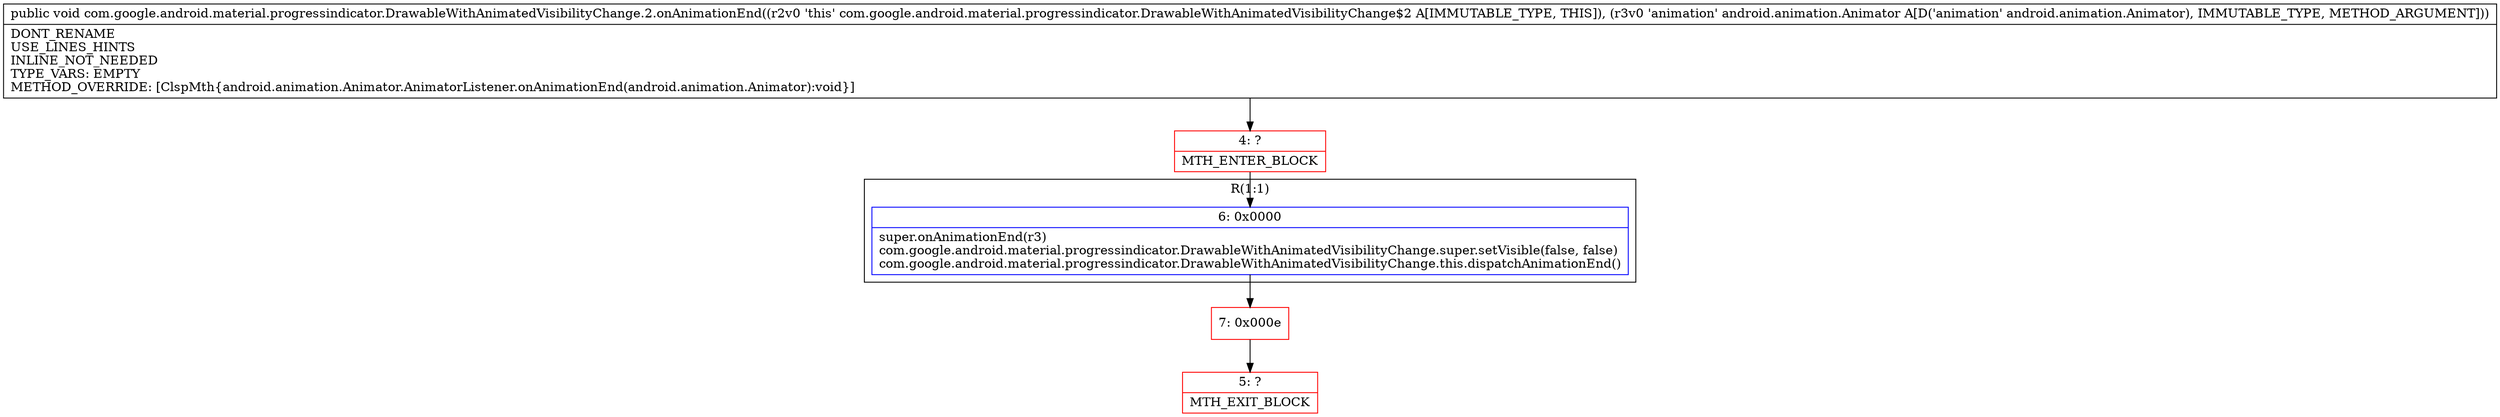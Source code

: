 digraph "CFG forcom.google.android.material.progressindicator.DrawableWithAnimatedVisibilityChange.2.onAnimationEnd(Landroid\/animation\/Animator;)V" {
subgraph cluster_Region_1245787346 {
label = "R(1:1)";
node [shape=record,color=blue];
Node_6 [shape=record,label="{6\:\ 0x0000|super.onAnimationEnd(r3)\lcom.google.android.material.progressindicator.DrawableWithAnimatedVisibilityChange.super.setVisible(false, false)\lcom.google.android.material.progressindicator.DrawableWithAnimatedVisibilityChange.this.dispatchAnimationEnd()\l}"];
}
Node_4 [shape=record,color=red,label="{4\:\ ?|MTH_ENTER_BLOCK\l}"];
Node_7 [shape=record,color=red,label="{7\:\ 0x000e}"];
Node_5 [shape=record,color=red,label="{5\:\ ?|MTH_EXIT_BLOCK\l}"];
MethodNode[shape=record,label="{public void com.google.android.material.progressindicator.DrawableWithAnimatedVisibilityChange.2.onAnimationEnd((r2v0 'this' com.google.android.material.progressindicator.DrawableWithAnimatedVisibilityChange$2 A[IMMUTABLE_TYPE, THIS]), (r3v0 'animation' android.animation.Animator A[D('animation' android.animation.Animator), IMMUTABLE_TYPE, METHOD_ARGUMENT]))  | DONT_RENAME\lUSE_LINES_HINTS\lINLINE_NOT_NEEDED\lTYPE_VARS: EMPTY\lMETHOD_OVERRIDE: [ClspMth\{android.animation.Animator.AnimatorListener.onAnimationEnd(android.animation.Animator):void\}]\l}"];
MethodNode -> Node_4;Node_6 -> Node_7;
Node_4 -> Node_6;
Node_7 -> Node_5;
}


